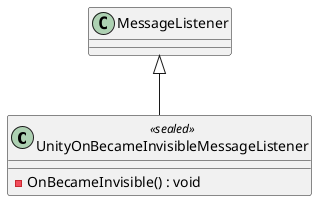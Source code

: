 @startuml
class UnityOnBecameInvisibleMessageListener <<sealed>> {
    - OnBecameInvisible() : void
}
MessageListener <|-- UnityOnBecameInvisibleMessageListener
@enduml
